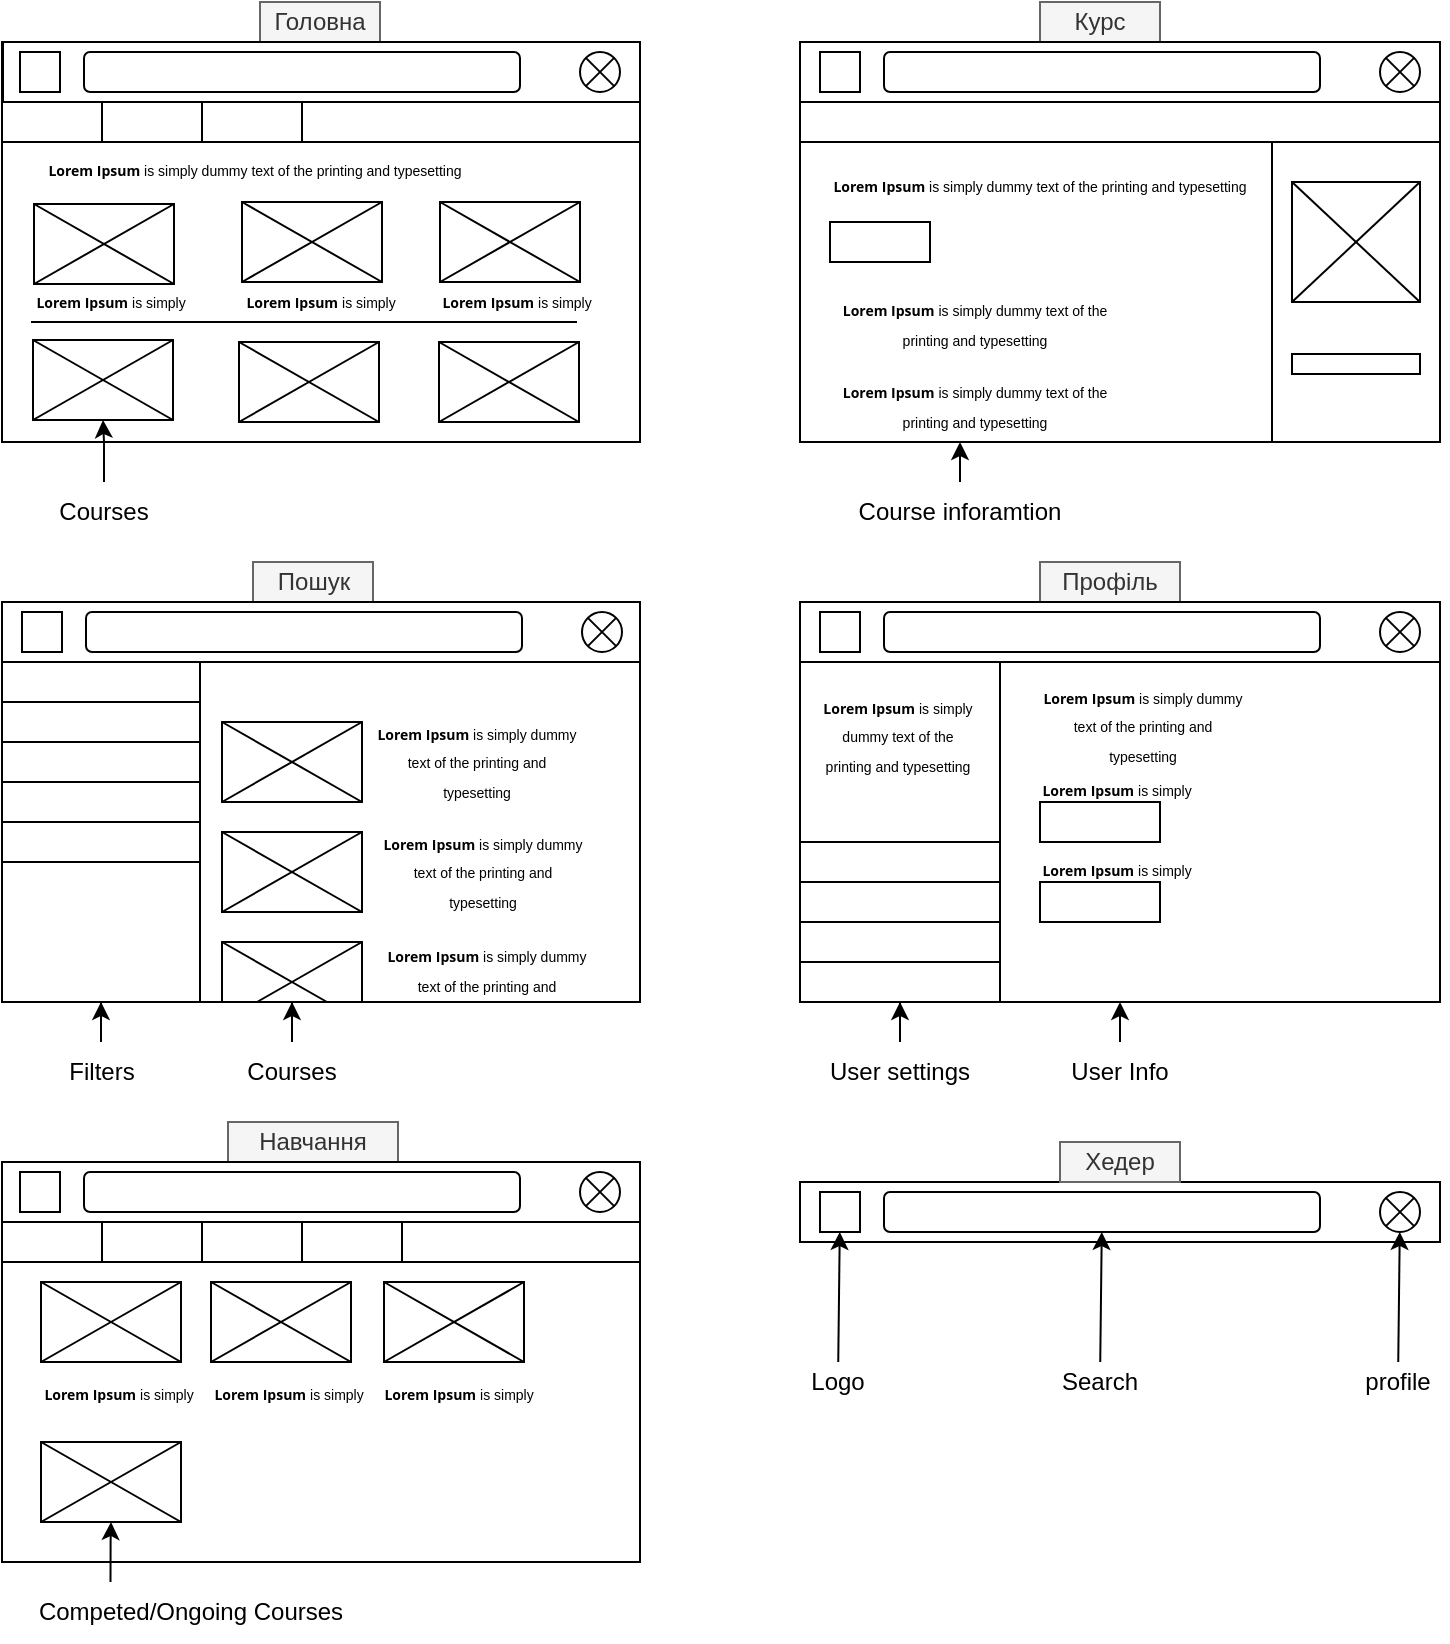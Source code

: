 <mxfile version="24.3.1" type="device">
  <diagram name="Страница — 1" id="CcfzWCn10rCv8w71ZSUx">
    <mxGraphModel dx="724" dy="390" grid="1" gridSize="10" guides="1" tooltips="1" connect="1" arrows="1" fold="1" page="1" pageScale="1" pageWidth="827" pageHeight="1169" math="0" shadow="0">
      <root>
        <mxCell id="0" />
        <mxCell id="1" parent="0" />
        <mxCell id="6pSqtr_-12MOgZffBn_E-2" value="" style="rounded=0;whiteSpace=wrap;html=1;" parent="1" vertex="1">
          <mxGeometry x="41" y="40" width="319" height="200" as="geometry" />
        </mxCell>
        <mxCell id="6pSqtr_-12MOgZffBn_E-4" value="Головна" style="text;html=1;align=center;verticalAlign=middle;whiteSpace=wrap;rounded=0;fillColor=#f5f5f5;fontColor=#333333;strokeColor=#666666;" parent="1" vertex="1">
          <mxGeometry x="170" y="20" width="60" height="20" as="geometry" />
        </mxCell>
        <mxCell id="6pSqtr_-12MOgZffBn_E-6" value="" style="rounded=0;whiteSpace=wrap;html=1;" parent="1" vertex="1">
          <mxGeometry x="41" y="70" width="319" height="20" as="geometry" />
        </mxCell>
        <mxCell id="6pSqtr_-12MOgZffBn_E-7" value="" style="rounded=0;whiteSpace=wrap;html=1;" parent="1" vertex="1">
          <mxGeometry x="57" y="121" width="70" height="40" as="geometry" />
        </mxCell>
        <mxCell id="6pSqtr_-12MOgZffBn_E-15" value="" style="endArrow=none;html=1;rounded=0;" parent="1" edge="1">
          <mxGeometry width="50" height="50" relative="1" as="geometry">
            <mxPoint x="55.5" y="180" as="sourcePoint" />
            <mxPoint x="328.5" y="180" as="targetPoint" />
          </mxGeometry>
        </mxCell>
        <mxCell id="6pSqtr_-12MOgZffBn_E-19" value="" style="rounded=0;whiteSpace=wrap;html=1;" parent="1" vertex="1">
          <mxGeometry x="440" y="40" width="320" height="200" as="geometry" />
        </mxCell>
        <mxCell id="6pSqtr_-12MOgZffBn_E-21" value="Курс" style="text;html=1;align=center;verticalAlign=middle;whiteSpace=wrap;rounded=0;fillColor=#f5f5f5;fontColor=#333333;strokeColor=#666666;" parent="1" vertex="1">
          <mxGeometry x="560" y="20" width="60" height="20" as="geometry" />
        </mxCell>
        <mxCell id="6pSqtr_-12MOgZffBn_E-22" value="" style="rounded=0;whiteSpace=wrap;html=1;" parent="1" vertex="1">
          <mxGeometry x="440" y="70" width="320" height="20" as="geometry" />
        </mxCell>
        <mxCell id="6pSqtr_-12MOgZffBn_E-28" value="" style="rounded=0;whiteSpace=wrap;html=1;" parent="1" vertex="1">
          <mxGeometry x="676" y="90" width="84" height="150" as="geometry" />
        </mxCell>
        <mxCell id="6pSqtr_-12MOgZffBn_E-32" value="" style="rounded=0;whiteSpace=wrap;html=1;" parent="1" vertex="1">
          <mxGeometry x="686" y="110" width="64" height="60" as="geometry" />
        </mxCell>
        <mxCell id="6pSqtr_-12MOgZffBn_E-33" value="" style="rounded=0;whiteSpace=wrap;html=1;" parent="1" vertex="1">
          <mxGeometry x="686" y="196" width="64" height="10" as="geometry" />
        </mxCell>
        <mxCell id="6pSqtr_-12MOgZffBn_E-37" value="" style="rounded=0;whiteSpace=wrap;html=1;" parent="1" vertex="1">
          <mxGeometry x="455" y="130" width="50" height="20" as="geometry" />
        </mxCell>
        <mxCell id="6pSqtr_-12MOgZffBn_E-39" value="" style="rounded=0;whiteSpace=wrap;html=1;" parent="1" vertex="1">
          <mxGeometry x="41" y="320" width="319" height="200" as="geometry" />
        </mxCell>
        <mxCell id="6pSqtr_-12MOgZffBn_E-41" value="Пошук" style="text;html=1;align=center;verticalAlign=middle;whiteSpace=wrap;rounded=0;fillColor=#f5f5f5;fontColor=#333333;strokeColor=#666666;" parent="1" vertex="1">
          <mxGeometry x="166.5" y="300" width="60" height="20" as="geometry" />
        </mxCell>
        <mxCell id="6pSqtr_-12MOgZffBn_E-51" value="" style="rounded=0;whiteSpace=wrap;html=1;" parent="1" vertex="1">
          <mxGeometry x="41" y="350" width="99" height="170" as="geometry" />
        </mxCell>
        <mxCell id="6pSqtr_-12MOgZffBn_E-58" value="" style="rounded=0;whiteSpace=wrap;html=1;" parent="1" vertex="1">
          <mxGeometry x="41" y="350" width="99" height="20" as="geometry" />
        </mxCell>
        <mxCell id="6pSqtr_-12MOgZffBn_E-59" value="" style="rounded=0;whiteSpace=wrap;html=1;" parent="1" vertex="1">
          <mxGeometry x="41" y="370" width="99" height="20" as="geometry" />
        </mxCell>
        <mxCell id="6pSqtr_-12MOgZffBn_E-60" value="" style="rounded=0;whiteSpace=wrap;html=1;" parent="1" vertex="1">
          <mxGeometry x="41" y="430" width="99" height="20" as="geometry" />
        </mxCell>
        <mxCell id="6pSqtr_-12MOgZffBn_E-61" value="" style="rounded=0;whiteSpace=wrap;html=1;" parent="1" vertex="1">
          <mxGeometry x="41" y="390" width="99" height="20" as="geometry" />
        </mxCell>
        <mxCell id="6pSqtr_-12MOgZffBn_E-62" value="" style="rounded=0;whiteSpace=wrap;html=1;" parent="1" vertex="1">
          <mxGeometry x="41" y="410" width="99" height="20" as="geometry" />
        </mxCell>
        <mxCell id="6pSqtr_-12MOgZffBn_E-63" value="" style="rounded=0;whiteSpace=wrap;html=1;" parent="1" vertex="1">
          <mxGeometry x="440" y="320" width="320" height="200" as="geometry" />
        </mxCell>
        <mxCell id="6pSqtr_-12MOgZffBn_E-65" value="Профіль" style="text;html=1;align=center;verticalAlign=middle;whiteSpace=wrap;rounded=0;fillColor=#f5f5f5;fontColor=#333333;strokeColor=#666666;" parent="1" vertex="1">
          <mxGeometry x="560" y="300" width="70" height="20" as="geometry" />
        </mxCell>
        <mxCell id="6pSqtr_-12MOgZffBn_E-69" value="" style="rounded=0;whiteSpace=wrap;html=1;" parent="1" vertex="1">
          <mxGeometry x="440" y="350" width="100" height="170" as="geometry" />
        </mxCell>
        <mxCell id="6pSqtr_-12MOgZffBn_E-82" value="" style="rounded=0;whiteSpace=wrap;html=1;" parent="1" vertex="1">
          <mxGeometry x="440" y="460" width="100" height="20" as="geometry" />
        </mxCell>
        <mxCell id="6pSqtr_-12MOgZffBn_E-83" value="" style="rounded=0;whiteSpace=wrap;html=1;" parent="1" vertex="1">
          <mxGeometry x="440" y="440" width="100" height="20" as="geometry" />
        </mxCell>
        <mxCell id="6pSqtr_-12MOgZffBn_E-84" value="" style="rounded=0;whiteSpace=wrap;html=1;" parent="1" vertex="1">
          <mxGeometry x="560" y="420" width="60" height="20" as="geometry" />
        </mxCell>
        <mxCell id="6pSqtr_-12MOgZffBn_E-85" value="" style="rounded=0;whiteSpace=wrap;html=1;" parent="1" vertex="1">
          <mxGeometry x="560" y="460" width="60" height="20" as="geometry" />
        </mxCell>
        <mxCell id="6pSqtr_-12MOgZffBn_E-87" value="" style="rounded=0;whiteSpace=wrap;html=1;" parent="1" vertex="1">
          <mxGeometry x="41" y="600" width="319" height="200" as="geometry" />
        </mxCell>
        <mxCell id="6pSqtr_-12MOgZffBn_E-89" value="Навчання" style="text;html=1;align=center;verticalAlign=middle;whiteSpace=wrap;rounded=0;fillColor=#f5f5f5;fontColor=#333333;strokeColor=#666666;" parent="1" vertex="1">
          <mxGeometry x="154" y="580" width="85" height="20" as="geometry" />
        </mxCell>
        <mxCell id="6pSqtr_-12MOgZffBn_E-90" value="" style="rounded=0;whiteSpace=wrap;html=1;" parent="1" vertex="1">
          <mxGeometry x="41" y="630" width="319" height="20" as="geometry" />
        </mxCell>
        <mxCell id="6pSqtr_-12MOgZffBn_E-98" value="" style="rounded=0;whiteSpace=wrap;html=1;" parent="1" vertex="1">
          <mxGeometry x="41" y="630" width="50" height="20" as="geometry" />
        </mxCell>
        <mxCell id="6pSqtr_-12MOgZffBn_E-103" value="" style="rounded=0;whiteSpace=wrap;html=1;" parent="1" vertex="1">
          <mxGeometry x="91" y="630" width="50" height="20" as="geometry" />
        </mxCell>
        <mxCell id="6pSqtr_-12MOgZffBn_E-105" value="" style="rounded=0;whiteSpace=wrap;html=1;" parent="1" vertex="1">
          <mxGeometry x="141" y="630" width="50" height="20" as="geometry" />
        </mxCell>
        <mxCell id="6pSqtr_-12MOgZffBn_E-106" value="" style="rounded=0;whiteSpace=wrap;html=1;" parent="1" vertex="1">
          <mxGeometry x="191" y="630" width="50" height="20" as="geometry" />
        </mxCell>
        <mxCell id="6pSqtr_-12MOgZffBn_E-113" value="" style="rounded=0;whiteSpace=wrap;html=1;" parent="1" vertex="1">
          <mxGeometry x="440" y="610" width="320" height="30" as="geometry" />
        </mxCell>
        <mxCell id="6pSqtr_-12MOgZffBn_E-114" value="" style="ellipse;whiteSpace=wrap;html=1;aspect=fixed;" parent="1" vertex="1">
          <mxGeometry x="730" y="615" width="20" height="20" as="geometry" />
        </mxCell>
        <mxCell id="6pSqtr_-12MOgZffBn_E-115" value="" style="rounded=1;whiteSpace=wrap;html=1;" parent="1" vertex="1">
          <mxGeometry x="482" y="615" width="218" height="20" as="geometry" />
        </mxCell>
        <mxCell id="6pSqtr_-12MOgZffBn_E-116" value="Хедер" style="text;html=1;align=center;verticalAlign=middle;whiteSpace=wrap;rounded=0;fillColor=#f5f5f5;fontColor=#333333;strokeColor=#666666;" parent="1" vertex="1">
          <mxGeometry x="570" y="590" width="60" height="20" as="geometry" />
        </mxCell>
        <mxCell id="6pSqtr_-12MOgZffBn_E-117" value="" style="rounded=0;whiteSpace=wrap;html=1;" parent="1" vertex="1">
          <mxGeometry x="450" y="615" width="20" height="20" as="geometry" />
        </mxCell>
        <mxCell id="6pSqtr_-12MOgZffBn_E-121" value="Logo" style="text;html=1;align=center;verticalAlign=middle;whiteSpace=wrap;rounded=0;" parent="1" vertex="1">
          <mxGeometry x="439" y="700" width="40" height="20" as="geometry" />
        </mxCell>
        <mxCell id="6pSqtr_-12MOgZffBn_E-122" value="Search" style="text;html=1;align=center;verticalAlign=middle;whiteSpace=wrap;rounded=0;" parent="1" vertex="1">
          <mxGeometry x="565" y="700" width="50" height="20" as="geometry" />
        </mxCell>
        <mxCell id="6pSqtr_-12MOgZffBn_E-125" value="profile" style="text;html=1;align=center;verticalAlign=middle;whiteSpace=wrap;rounded=0;" parent="1" vertex="1">
          <mxGeometry x="714" y="700" width="50" height="20" as="geometry" />
        </mxCell>
        <mxCell id="6pSqtr_-12MOgZffBn_E-126" value="" style="endArrow=classic;html=1;rounded=0;" parent="1" source="6pSqtr_-12MOgZffBn_E-121" target="6pSqtr_-12MOgZffBn_E-117" edge="1">
          <mxGeometry width="50" height="50" relative="1" as="geometry">
            <mxPoint x="530" y="640" as="sourcePoint" />
            <mxPoint x="580" y="590" as="targetPoint" />
          </mxGeometry>
        </mxCell>
        <mxCell id="6pSqtr_-12MOgZffBn_E-127" value="" style="endArrow=classic;html=1;rounded=0;" parent="1" source="6pSqtr_-12MOgZffBn_E-122" target="6pSqtr_-12MOgZffBn_E-115" edge="1">
          <mxGeometry width="50" height="50" relative="1" as="geometry">
            <mxPoint x="479" y="710" as="sourcePoint" />
            <mxPoint x="476" y="645" as="targetPoint" />
          </mxGeometry>
        </mxCell>
        <mxCell id="6pSqtr_-12MOgZffBn_E-130" value="" style="endArrow=classic;html=1;rounded=0;" parent="1" source="6pSqtr_-12MOgZffBn_E-125" target="6pSqtr_-12MOgZffBn_E-114" edge="1">
          <mxGeometry width="50" height="50" relative="1" as="geometry">
            <mxPoint x="509" y="740" as="sourcePoint" />
            <mxPoint x="506" y="675" as="targetPoint" />
          </mxGeometry>
        </mxCell>
        <mxCell id="2qKuB1n0ROQo_fNkdEwh-20" value="&lt;font style=&quot;font-size: 7px;&quot;&gt;&lt;strong style=&quot;margin: 0px; padding: 0px; font-family: &amp;quot;Open Sans&amp;quot;, Arial, sans-serif; text-align: justify; background-color: rgb(255, 255, 255);&quot;&gt;Lorem Ipsum&lt;/strong&gt;&amp;nbsp;is simply dummy text of the printing and typesetting&lt;/font&gt;" style="text;html=1;align=center;verticalAlign=middle;whiteSpace=wrap;rounded=0;" parent="1" vertex="1">
          <mxGeometry x="55.5" y="95" width="223" height="15" as="geometry" />
        </mxCell>
        <mxCell id="2qKuB1n0ROQo_fNkdEwh-21" value="" style="rounded=0;whiteSpace=wrap;html=1;" parent="1" vertex="1">
          <mxGeometry x="41" y="70" width="50" height="20" as="geometry" />
        </mxCell>
        <mxCell id="2qKuB1n0ROQo_fNkdEwh-22" value="" style="rounded=0;whiteSpace=wrap;html=1;" parent="1" vertex="1">
          <mxGeometry x="91" y="70" width="50" height="20" as="geometry" />
        </mxCell>
        <mxCell id="2qKuB1n0ROQo_fNkdEwh-23" value="" style="rounded=0;whiteSpace=wrap;html=1;" parent="1" vertex="1">
          <mxGeometry x="141" y="70" width="50" height="20" as="geometry" />
        </mxCell>
        <mxCell id="2qKuB1n0ROQo_fNkdEwh-24" value="" style="endArrow=none;html=1;rounded=0;exitX=0;exitY=0;exitDx=0;exitDy=0;entryX=1;entryY=1;entryDx=0;entryDy=0;" parent="1" source="6pSqtr_-12MOgZffBn_E-7" target="6pSqtr_-12MOgZffBn_E-7" edge="1">
          <mxGeometry width="50" height="50" relative="1" as="geometry">
            <mxPoint x="300" y="250" as="sourcePoint" />
            <mxPoint x="350" y="200" as="targetPoint" />
          </mxGeometry>
        </mxCell>
        <mxCell id="2qKuB1n0ROQo_fNkdEwh-25" value="" style="endArrow=none;html=1;rounded=0;exitX=0;exitY=1;exitDx=0;exitDy=0;entryX=1;entryY=0;entryDx=0;entryDy=0;" parent="1" source="6pSqtr_-12MOgZffBn_E-7" target="6pSqtr_-12MOgZffBn_E-7" edge="1">
          <mxGeometry width="50" height="50" relative="1" as="geometry">
            <mxPoint x="300" y="250" as="sourcePoint" />
            <mxPoint x="350" y="200" as="targetPoint" />
          </mxGeometry>
        </mxCell>
        <mxCell id="2qKuB1n0ROQo_fNkdEwh-29" value="" style="rounded=0;whiteSpace=wrap;html=1;" parent="1" vertex="1">
          <mxGeometry x="161" y="120" width="70" height="40" as="geometry" />
        </mxCell>
        <mxCell id="2qKuB1n0ROQo_fNkdEwh-30" value="" style="endArrow=none;html=1;rounded=0;exitX=0;exitY=0;exitDx=0;exitDy=0;entryX=1;entryY=1;entryDx=0;entryDy=0;" parent="1" source="2qKuB1n0ROQo_fNkdEwh-29" target="2qKuB1n0ROQo_fNkdEwh-29" edge="1">
          <mxGeometry width="50" height="50" relative="1" as="geometry">
            <mxPoint x="404" y="249" as="sourcePoint" />
            <mxPoint x="454" y="199" as="targetPoint" />
          </mxGeometry>
        </mxCell>
        <mxCell id="2qKuB1n0ROQo_fNkdEwh-31" value="" style="endArrow=none;html=1;rounded=0;exitX=0;exitY=1;exitDx=0;exitDy=0;entryX=1;entryY=0;entryDx=0;entryDy=0;" parent="1" source="2qKuB1n0ROQo_fNkdEwh-29" target="2qKuB1n0ROQo_fNkdEwh-29" edge="1">
          <mxGeometry width="50" height="50" relative="1" as="geometry">
            <mxPoint x="404" y="249" as="sourcePoint" />
            <mxPoint x="454" y="199" as="targetPoint" />
          </mxGeometry>
        </mxCell>
        <mxCell id="2qKuB1n0ROQo_fNkdEwh-32" value="" style="rounded=0;whiteSpace=wrap;html=1;" parent="1" vertex="1">
          <mxGeometry x="260" y="120" width="70" height="40" as="geometry" />
        </mxCell>
        <mxCell id="2qKuB1n0ROQo_fNkdEwh-33" value="" style="endArrow=none;html=1;rounded=0;exitX=0;exitY=0;exitDx=0;exitDy=0;entryX=1;entryY=1;entryDx=0;entryDy=0;" parent="1" source="2qKuB1n0ROQo_fNkdEwh-32" target="2qKuB1n0ROQo_fNkdEwh-32" edge="1">
          <mxGeometry width="50" height="50" relative="1" as="geometry">
            <mxPoint x="503" y="249" as="sourcePoint" />
            <mxPoint x="553" y="199" as="targetPoint" />
          </mxGeometry>
        </mxCell>
        <mxCell id="2qKuB1n0ROQo_fNkdEwh-34" value="" style="endArrow=none;html=1;rounded=0;exitX=0;exitY=1;exitDx=0;exitDy=0;entryX=1;entryY=0;entryDx=0;entryDy=0;" parent="1" source="2qKuB1n0ROQo_fNkdEwh-32" target="2qKuB1n0ROQo_fNkdEwh-32" edge="1">
          <mxGeometry width="50" height="50" relative="1" as="geometry">
            <mxPoint x="503" y="249" as="sourcePoint" />
            <mxPoint x="553" y="199" as="targetPoint" />
          </mxGeometry>
        </mxCell>
        <mxCell id="2qKuB1n0ROQo_fNkdEwh-35" value="" style="rounded=0;whiteSpace=wrap;html=1;" parent="1" vertex="1">
          <mxGeometry x="159.5" y="190" width="70" height="40" as="geometry" />
        </mxCell>
        <mxCell id="2qKuB1n0ROQo_fNkdEwh-36" value="" style="endArrow=none;html=1;rounded=0;exitX=0;exitY=0;exitDx=0;exitDy=0;entryX=1;entryY=1;entryDx=0;entryDy=0;" parent="1" source="2qKuB1n0ROQo_fNkdEwh-35" target="2qKuB1n0ROQo_fNkdEwh-35" edge="1">
          <mxGeometry width="50" height="50" relative="1" as="geometry">
            <mxPoint x="402.5" y="319" as="sourcePoint" />
            <mxPoint x="452.5" y="269" as="targetPoint" />
          </mxGeometry>
        </mxCell>
        <mxCell id="2qKuB1n0ROQo_fNkdEwh-37" value="" style="endArrow=none;html=1;rounded=0;exitX=0;exitY=1;exitDx=0;exitDy=0;entryX=1;entryY=0;entryDx=0;entryDy=0;" parent="1" source="2qKuB1n0ROQo_fNkdEwh-35" target="2qKuB1n0ROQo_fNkdEwh-35" edge="1">
          <mxGeometry width="50" height="50" relative="1" as="geometry">
            <mxPoint x="402.5" y="319" as="sourcePoint" />
            <mxPoint x="452.5" y="269" as="targetPoint" />
          </mxGeometry>
        </mxCell>
        <mxCell id="2qKuB1n0ROQo_fNkdEwh-38" value="" style="rounded=0;whiteSpace=wrap;html=1;" parent="1" vertex="1">
          <mxGeometry x="259.5" y="190" width="70" height="40" as="geometry" />
        </mxCell>
        <mxCell id="2qKuB1n0ROQo_fNkdEwh-39" value="" style="endArrow=none;html=1;rounded=0;exitX=0;exitY=0;exitDx=0;exitDy=0;entryX=1;entryY=1;entryDx=0;entryDy=0;" parent="1" source="2qKuB1n0ROQo_fNkdEwh-38" target="2qKuB1n0ROQo_fNkdEwh-38" edge="1">
          <mxGeometry width="50" height="50" relative="1" as="geometry">
            <mxPoint x="502.5" y="319" as="sourcePoint" />
            <mxPoint x="552.5" y="269" as="targetPoint" />
          </mxGeometry>
        </mxCell>
        <mxCell id="2qKuB1n0ROQo_fNkdEwh-40" value="" style="endArrow=none;html=1;rounded=0;exitX=0;exitY=1;exitDx=0;exitDy=0;entryX=1;entryY=0;entryDx=0;entryDy=0;" parent="1" source="2qKuB1n0ROQo_fNkdEwh-38" target="2qKuB1n0ROQo_fNkdEwh-38" edge="1">
          <mxGeometry width="50" height="50" relative="1" as="geometry">
            <mxPoint x="502.5" y="319" as="sourcePoint" />
            <mxPoint x="552.5" y="269" as="targetPoint" />
          </mxGeometry>
        </mxCell>
        <mxCell id="2qKuB1n0ROQo_fNkdEwh-42" value="" style="rounded=0;whiteSpace=wrap;html=1;" parent="1" vertex="1">
          <mxGeometry x="56.5" y="189" width="70" height="40" as="geometry" />
        </mxCell>
        <mxCell id="2qKuB1n0ROQo_fNkdEwh-43" value="" style="endArrow=none;html=1;rounded=0;exitX=0;exitY=0;exitDx=0;exitDy=0;entryX=1;entryY=1;entryDx=0;entryDy=0;" parent="1" source="2qKuB1n0ROQo_fNkdEwh-42" target="2qKuB1n0ROQo_fNkdEwh-42" edge="1">
          <mxGeometry width="50" height="50" relative="1" as="geometry">
            <mxPoint x="299.5" y="318" as="sourcePoint" />
            <mxPoint x="349.5" y="268" as="targetPoint" />
          </mxGeometry>
        </mxCell>
        <mxCell id="2qKuB1n0ROQo_fNkdEwh-44" value="" style="endArrow=none;html=1;rounded=0;exitX=0;exitY=1;exitDx=0;exitDy=0;entryX=1;entryY=0;entryDx=0;entryDy=0;" parent="1" source="2qKuB1n0ROQo_fNkdEwh-42" target="2qKuB1n0ROQo_fNkdEwh-42" edge="1">
          <mxGeometry width="50" height="50" relative="1" as="geometry">
            <mxPoint x="299.5" y="318" as="sourcePoint" />
            <mxPoint x="349.5" y="268" as="targetPoint" />
          </mxGeometry>
        </mxCell>
        <mxCell id="2qKuB1n0ROQo_fNkdEwh-79" style="edgeStyle=orthogonalEdgeStyle;rounded=0;orthogonalLoop=1;jettySize=auto;html=1;exitX=0.5;exitY=1;exitDx=0;exitDy=0;" parent="1" source="6pSqtr_-12MOgZffBn_E-82" target="6pSqtr_-12MOgZffBn_E-82" edge="1">
          <mxGeometry relative="1" as="geometry" />
        </mxCell>
        <mxCell id="2qKuB1n0ROQo_fNkdEwh-80" value="" style="rounded=0;whiteSpace=wrap;html=1;" parent="1" vertex="1">
          <mxGeometry x="440" y="480" width="100" height="20" as="geometry" />
        </mxCell>
        <mxCell id="2qKuB1n0ROQo_fNkdEwh-81" value="" style="rounded=0;whiteSpace=wrap;html=1;" parent="1" vertex="1">
          <mxGeometry x="440" y="500" width="100" height="20" as="geometry" />
        </mxCell>
        <mxCell id="2qKuB1n0ROQo_fNkdEwh-82" value="" style="endArrow=none;html=1;rounded=0;entryX=0;entryY=0;entryDx=0;entryDy=0;exitX=1;exitY=1;exitDx=0;exitDy=0;" parent="1" source="6pSqtr_-12MOgZffBn_E-32" target="6pSqtr_-12MOgZffBn_E-32" edge="1">
          <mxGeometry width="50" height="50" relative="1" as="geometry">
            <mxPoint x="320" y="280" as="sourcePoint" />
            <mxPoint x="370" y="230" as="targetPoint" />
          </mxGeometry>
        </mxCell>
        <mxCell id="2qKuB1n0ROQo_fNkdEwh-83" value="" style="endArrow=none;html=1;rounded=0;entryX=1;entryY=0;entryDx=0;entryDy=0;exitX=0;exitY=1;exitDx=0;exitDy=0;" parent="1" source="6pSqtr_-12MOgZffBn_E-32" target="6pSqtr_-12MOgZffBn_E-32" edge="1">
          <mxGeometry width="50" height="50" relative="1" as="geometry">
            <mxPoint x="320" y="280" as="sourcePoint" />
            <mxPoint x="370" y="230" as="targetPoint" />
          </mxGeometry>
        </mxCell>
        <mxCell id="2qKuB1n0ROQo_fNkdEwh-85" value="" style="rounded=0;whiteSpace=wrap;html=1;" parent="1" vertex="1">
          <mxGeometry x="151" y="380" width="70" height="40" as="geometry" />
        </mxCell>
        <mxCell id="2qKuB1n0ROQo_fNkdEwh-86" value="" style="endArrow=none;html=1;rounded=0;exitX=0;exitY=0;exitDx=0;exitDy=0;entryX=1;entryY=1;entryDx=0;entryDy=0;" parent="1" source="2qKuB1n0ROQo_fNkdEwh-85" target="2qKuB1n0ROQo_fNkdEwh-85" edge="1">
          <mxGeometry width="50" height="50" relative="1" as="geometry">
            <mxPoint x="394" y="564" as="sourcePoint" />
            <mxPoint x="444" y="514" as="targetPoint" />
          </mxGeometry>
        </mxCell>
        <mxCell id="2qKuB1n0ROQo_fNkdEwh-87" value="" style="endArrow=none;html=1;rounded=0;exitX=0;exitY=1;exitDx=0;exitDy=0;entryX=1;entryY=0;entryDx=0;entryDy=0;" parent="1" source="2qKuB1n0ROQo_fNkdEwh-85" target="2qKuB1n0ROQo_fNkdEwh-85" edge="1">
          <mxGeometry width="50" height="50" relative="1" as="geometry">
            <mxPoint x="394" y="564" as="sourcePoint" />
            <mxPoint x="444" y="514" as="targetPoint" />
          </mxGeometry>
        </mxCell>
        <mxCell id="2qKuB1n0ROQo_fNkdEwh-89" value="" style="rounded=0;whiteSpace=wrap;html=1;" parent="1" vertex="1">
          <mxGeometry x="151" y="435" width="70" height="40" as="geometry" />
        </mxCell>
        <mxCell id="2qKuB1n0ROQo_fNkdEwh-90" value="" style="endArrow=none;html=1;rounded=0;exitX=0;exitY=0;exitDx=0;exitDy=0;entryX=1;entryY=1;entryDx=0;entryDy=0;" parent="1" source="2qKuB1n0ROQo_fNkdEwh-89" target="2qKuB1n0ROQo_fNkdEwh-89" edge="1">
          <mxGeometry width="50" height="50" relative="1" as="geometry">
            <mxPoint x="394" y="564" as="sourcePoint" />
            <mxPoint x="444" y="514" as="targetPoint" />
          </mxGeometry>
        </mxCell>
        <mxCell id="2qKuB1n0ROQo_fNkdEwh-91" value="" style="endArrow=none;html=1;rounded=0;exitX=0;exitY=1;exitDx=0;exitDy=0;entryX=1;entryY=0;entryDx=0;entryDy=0;" parent="1" source="2qKuB1n0ROQo_fNkdEwh-89" target="2qKuB1n0ROQo_fNkdEwh-89" edge="1">
          <mxGeometry width="50" height="50" relative="1" as="geometry">
            <mxPoint x="394" y="564" as="sourcePoint" />
            <mxPoint x="444" y="514" as="targetPoint" />
          </mxGeometry>
        </mxCell>
        <mxCell id="2qKuB1n0ROQo_fNkdEwh-92" value="" style="rounded=0;whiteSpace=wrap;html=1;" parent="1" vertex="1">
          <mxGeometry x="151" y="490" width="70" height="30" as="geometry" />
        </mxCell>
        <mxCell id="2qKuB1n0ROQo_fNkdEwh-93" value="" style="endArrow=none;html=1;rounded=0;exitX=0;exitY=0;exitDx=0;exitDy=0;entryX=0.75;entryY=1;entryDx=0;entryDy=0;" parent="1" source="2qKuB1n0ROQo_fNkdEwh-92" target="2qKuB1n0ROQo_fNkdEwh-92" edge="1">
          <mxGeometry width="50" height="50" relative="1" as="geometry">
            <mxPoint x="394" y="619" as="sourcePoint" />
            <mxPoint x="210" y="520" as="targetPoint" />
          </mxGeometry>
        </mxCell>
        <mxCell id="2qKuB1n0ROQo_fNkdEwh-94" value="" style="endArrow=none;html=1;rounded=0;exitX=0.25;exitY=1;exitDx=0;exitDy=0;entryX=1;entryY=0;entryDx=0;entryDy=0;" parent="1" source="2qKuB1n0ROQo_fNkdEwh-92" target="2qKuB1n0ROQo_fNkdEwh-92" edge="1">
          <mxGeometry width="50" height="50" relative="1" as="geometry">
            <mxPoint x="394" y="619" as="sourcePoint" />
            <mxPoint x="444" y="569" as="targetPoint" />
          </mxGeometry>
        </mxCell>
        <mxCell id="2qKuB1n0ROQo_fNkdEwh-96" value="&lt;font style=&quot;font-size: 7px;&quot;&gt;&lt;strong style=&quot;margin: 0px; padding: 0px; font-family: &amp;quot;Open Sans&amp;quot;, Arial, sans-serif; text-align: justify; background-color: rgb(255, 255, 255);&quot;&gt;Lorem Ipsum&lt;/strong&gt;&amp;nbsp;is simply dummy text of the printing and typesetting&lt;/font&gt;" style="text;html=1;align=center;verticalAlign=middle;whiteSpace=wrap;rounded=0;" parent="1" vertex="1">
          <mxGeometry x="227" y="380" width="103" height="37.5" as="geometry" />
        </mxCell>
        <mxCell id="2qKuB1n0ROQo_fNkdEwh-97" value="&lt;font style=&quot;font-size: 7px;&quot;&gt;&lt;strong style=&quot;margin: 0px; padding: 0px; font-family: &amp;quot;Open Sans&amp;quot;, Arial, sans-serif; text-align: justify; background-color: rgb(255, 255, 255);&quot;&gt;Lorem Ipsum&lt;/strong&gt;&amp;nbsp;is simply dummy text of the printing and typesetting&lt;/font&gt;" style="text;html=1;align=center;verticalAlign=middle;whiteSpace=wrap;rounded=0;" parent="1" vertex="1">
          <mxGeometry x="230" y="435" width="103" height="37.5" as="geometry" />
        </mxCell>
        <mxCell id="2qKuB1n0ROQo_fNkdEwh-98" value="&lt;font style=&quot;font-size: 7px;&quot;&gt;&lt;strong style=&quot;margin: 0px; padding: 0px; font-family: &amp;quot;Open Sans&amp;quot;, Arial, sans-serif; text-align: justify; background-color: rgb(255, 255, 255);&quot;&gt;Lorem Ipsum&lt;/strong&gt;&amp;nbsp;is simply dummy text of the printing and&lt;/font&gt;" style="text;html=1;align=center;verticalAlign=middle;whiteSpace=wrap;rounded=0;" parent="1" vertex="1">
          <mxGeometry x="232" y="490" width="103" height="25" as="geometry" />
        </mxCell>
        <mxCell id="2qKuB1n0ROQo_fNkdEwh-99" value="&lt;font style=&quot;font-size: 7px;&quot;&gt;&lt;strong style=&quot;margin: 0px; padding: 0px; font-family: &amp;quot;Open Sans&amp;quot;, Arial, sans-serif; text-align: justify; background-color: rgb(255, 255, 255);&quot;&gt;Lorem Ipsum&lt;/strong&gt;&amp;nbsp;is simply dummy text of the printing and typesetting&lt;/font&gt;" style="text;html=1;align=center;verticalAlign=middle;whiteSpace=wrap;rounded=0;" parent="1" vertex="1">
          <mxGeometry x="455" y="92.5" width="210" height="37.5" as="geometry" />
        </mxCell>
        <mxCell id="2qKuB1n0ROQo_fNkdEwh-100" value="&lt;font style=&quot;font-size: 7px;&quot;&gt;&lt;strong style=&quot;margin: 0px; padding: 0px; font-family: &amp;quot;Open Sans&amp;quot;, Arial, sans-serif; text-align: justify; background-color: rgb(255, 255, 255);&quot;&gt;Lorem Ipsum&lt;/strong&gt;&amp;nbsp;is simply dummy text of the printing and typesetting&lt;/font&gt;" style="text;html=1;align=center;verticalAlign=middle;whiteSpace=wrap;rounded=0;" parent="1" vertex="1">
          <mxGeometry x="455" y="161" width="145" height="37.5" as="geometry" />
        </mxCell>
        <mxCell id="2qKuB1n0ROQo_fNkdEwh-102" value="&lt;font style=&quot;font-size: 7px;&quot;&gt;&lt;strong style=&quot;margin: 0px; padding: 0px; font-family: &amp;quot;Open Sans&amp;quot;, Arial, sans-serif; text-align: justify; background-color: rgb(255, 255, 255);&quot;&gt;Lorem Ipsum&lt;/strong&gt;&amp;nbsp;is simply dummy text of the printing and typesetting&lt;/font&gt;" style="text;html=1;align=center;verticalAlign=middle;whiteSpace=wrap;rounded=0;" parent="1" vertex="1">
          <mxGeometry x="455" y="202.5" width="145" height="37.5" as="geometry" />
        </mxCell>
        <mxCell id="2qKuB1n0ROQo_fNkdEwh-104" value="&lt;font style=&quot;font-size: 7px;&quot;&gt;&lt;strong style=&quot;margin: 0px; padding: 0px; font-family: &amp;quot;Open Sans&amp;quot;, Arial, sans-serif; text-align: justify; background-color: rgb(255, 255, 255);&quot;&gt;Lorem Ipsum&lt;/strong&gt;&amp;nbsp;is simply&amp;nbsp;&lt;/font&gt;" style="text;html=1;align=center;verticalAlign=middle;whiteSpace=wrap;rounded=0;" parent="1" vertex="1">
          <mxGeometry x="57" y="161" width="79" height="15" as="geometry" />
        </mxCell>
        <mxCell id="2qKuB1n0ROQo_fNkdEwh-105" value="&lt;font style=&quot;font-size: 7px;&quot;&gt;&lt;strong style=&quot;margin: 0px; padding: 0px; font-family: &amp;quot;Open Sans&amp;quot;, Arial, sans-serif; text-align: justify; background-color: rgb(255, 255, 255);&quot;&gt;Lorem Ipsum&lt;/strong&gt;&amp;nbsp;is simply&amp;nbsp;&lt;/font&gt;" style="text;html=1;align=center;verticalAlign=middle;whiteSpace=wrap;rounded=0;" parent="1" vertex="1">
          <mxGeometry x="162" y="161" width="79" height="15" as="geometry" />
        </mxCell>
        <mxCell id="2qKuB1n0ROQo_fNkdEwh-106" value="&lt;font style=&quot;font-size: 7px;&quot;&gt;&lt;strong style=&quot;margin: 0px; padding: 0px; font-family: &amp;quot;Open Sans&amp;quot;, Arial, sans-serif; text-align: justify; background-color: rgb(255, 255, 255);&quot;&gt;Lorem Ipsum&lt;/strong&gt;&amp;nbsp;is simply&amp;nbsp;&lt;/font&gt;" style="text;html=1;align=center;verticalAlign=middle;whiteSpace=wrap;rounded=0;" parent="1" vertex="1">
          <mxGeometry x="259.5" y="161" width="79" height="15" as="geometry" />
        </mxCell>
        <mxCell id="2qKuB1n0ROQo_fNkdEwh-108" style="edgeStyle=orthogonalEdgeStyle;rounded=0;orthogonalLoop=1;jettySize=auto;html=1;exitX=0.5;exitY=0;exitDx=0;exitDy=0;" parent="1" source="2qKuB1n0ROQo_fNkdEwh-107" target="2qKuB1n0ROQo_fNkdEwh-42" edge="1">
          <mxGeometry relative="1" as="geometry" />
        </mxCell>
        <mxCell id="2qKuB1n0ROQo_fNkdEwh-107" value="Courses" style="text;html=1;align=center;verticalAlign=middle;whiteSpace=wrap;rounded=0;" parent="1" vertex="1">
          <mxGeometry x="62" y="260" width="60" height="30" as="geometry" />
        </mxCell>
        <mxCell id="2qKuB1n0ROQo_fNkdEwh-111" style="edgeStyle=orthogonalEdgeStyle;rounded=0;orthogonalLoop=1;jettySize=auto;html=1;exitX=0.5;exitY=0;exitDx=0;exitDy=0;" parent="1" source="2qKuB1n0ROQo_fNkdEwh-110" target="2qKuB1n0ROQo_fNkdEwh-92" edge="1">
          <mxGeometry relative="1" as="geometry" />
        </mxCell>
        <mxCell id="2qKuB1n0ROQo_fNkdEwh-110" value="Courses" style="text;html=1;align=center;verticalAlign=middle;whiteSpace=wrap;rounded=0;" parent="1" vertex="1">
          <mxGeometry x="156" y="540" width="60" height="30" as="geometry" />
        </mxCell>
        <mxCell id="2qKuB1n0ROQo_fNkdEwh-113" style="edgeStyle=orthogonalEdgeStyle;rounded=0;orthogonalLoop=1;jettySize=auto;html=1;exitX=0.5;exitY=0;exitDx=0;exitDy=0;" parent="1" source="2qKuB1n0ROQo_fNkdEwh-112" target="6pSqtr_-12MOgZffBn_E-51" edge="1">
          <mxGeometry relative="1" as="geometry" />
        </mxCell>
        <mxCell id="2qKuB1n0ROQo_fNkdEwh-112" value="Filters" style="text;html=1;align=center;verticalAlign=middle;whiteSpace=wrap;rounded=0;" parent="1" vertex="1">
          <mxGeometry x="60.5" y="540" width="60" height="30" as="geometry" />
        </mxCell>
        <mxCell id="2qKuB1n0ROQo_fNkdEwh-154" value="" style="endArrow=none;html=1;rounded=0;entryX=0;entryY=0;entryDx=0;entryDy=0;exitX=1;exitY=1;exitDx=0;exitDy=0;" parent="1" source="6pSqtr_-12MOgZffBn_E-114" target="6pSqtr_-12MOgZffBn_E-114" edge="1">
          <mxGeometry width="50" height="50" relative="1" as="geometry">
            <mxPoint x="340" y="590" as="sourcePoint" />
            <mxPoint x="390" y="540" as="targetPoint" />
          </mxGeometry>
        </mxCell>
        <mxCell id="2qKuB1n0ROQo_fNkdEwh-155" value="" style="endArrow=none;html=1;rounded=0;exitX=0;exitY=1;exitDx=0;exitDy=0;entryX=1;entryY=0;entryDx=0;entryDy=0;" parent="1" source="6pSqtr_-12MOgZffBn_E-114" target="6pSqtr_-12MOgZffBn_E-114" edge="1">
          <mxGeometry width="50" height="50" relative="1" as="geometry">
            <mxPoint x="340" y="590" as="sourcePoint" />
            <mxPoint x="390" y="540" as="targetPoint" />
          </mxGeometry>
        </mxCell>
        <mxCell id="2qKuB1n0ROQo_fNkdEwh-156" value="" style="rounded=0;whiteSpace=wrap;html=1;" parent="1" vertex="1">
          <mxGeometry x="145.5" y="660" width="70" height="40" as="geometry" />
        </mxCell>
        <mxCell id="2qKuB1n0ROQo_fNkdEwh-157" value="" style="endArrow=none;html=1;rounded=0;exitX=0;exitY=0;exitDx=0;exitDy=0;entryX=1;entryY=1;entryDx=0;entryDy=0;" parent="1" source="2qKuB1n0ROQo_fNkdEwh-156" target="2qKuB1n0ROQo_fNkdEwh-156" edge="1">
          <mxGeometry width="50" height="50" relative="1" as="geometry">
            <mxPoint x="388.5" y="789" as="sourcePoint" />
            <mxPoint x="438.5" y="739" as="targetPoint" />
          </mxGeometry>
        </mxCell>
        <mxCell id="2qKuB1n0ROQo_fNkdEwh-158" value="" style="endArrow=none;html=1;rounded=0;exitX=0;exitY=1;exitDx=0;exitDy=0;entryX=1;entryY=0;entryDx=0;entryDy=0;" parent="1" source="2qKuB1n0ROQo_fNkdEwh-156" target="2qKuB1n0ROQo_fNkdEwh-156" edge="1">
          <mxGeometry width="50" height="50" relative="1" as="geometry">
            <mxPoint x="388.5" y="789" as="sourcePoint" />
            <mxPoint x="438.5" y="739" as="targetPoint" />
          </mxGeometry>
        </mxCell>
        <mxCell id="2qKuB1n0ROQo_fNkdEwh-159" value="" style="rounded=0;whiteSpace=wrap;html=1;" parent="1" vertex="1">
          <mxGeometry x="232" y="660" width="70" height="40" as="geometry" />
        </mxCell>
        <mxCell id="2qKuB1n0ROQo_fNkdEwh-160" value="" style="endArrow=none;html=1;rounded=0;exitX=0;exitY=0;exitDx=0;exitDy=0;entryX=1;entryY=1;entryDx=0;entryDy=0;" parent="1" source="2qKuB1n0ROQo_fNkdEwh-159" target="2qKuB1n0ROQo_fNkdEwh-159" edge="1">
          <mxGeometry width="50" height="50" relative="1" as="geometry">
            <mxPoint x="475" y="789" as="sourcePoint" />
            <mxPoint x="525" y="739" as="targetPoint" />
          </mxGeometry>
        </mxCell>
        <mxCell id="2qKuB1n0ROQo_fNkdEwh-161" value="" style="endArrow=none;html=1;rounded=0;exitX=0;exitY=1;exitDx=0;exitDy=0;entryX=1;entryY=0;entryDx=0;entryDy=0;" parent="1" source="2qKuB1n0ROQo_fNkdEwh-159" target="2qKuB1n0ROQo_fNkdEwh-159" edge="1">
          <mxGeometry width="50" height="50" relative="1" as="geometry">
            <mxPoint x="475" y="789" as="sourcePoint" />
            <mxPoint x="525" y="739" as="targetPoint" />
          </mxGeometry>
        </mxCell>
        <mxCell id="2qKuB1n0ROQo_fNkdEwh-162" value="" style="rounded=0;whiteSpace=wrap;html=1;" parent="1" vertex="1">
          <mxGeometry x="60.5" y="660" width="70" height="40" as="geometry" />
        </mxCell>
        <mxCell id="2qKuB1n0ROQo_fNkdEwh-163" value="" style="endArrow=none;html=1;rounded=0;exitX=0;exitY=0;exitDx=0;exitDy=0;entryX=1;entryY=1;entryDx=0;entryDy=0;" parent="1" source="2qKuB1n0ROQo_fNkdEwh-162" target="2qKuB1n0ROQo_fNkdEwh-162" edge="1">
          <mxGeometry width="50" height="50" relative="1" as="geometry">
            <mxPoint x="303.5" y="789" as="sourcePoint" />
            <mxPoint x="353.5" y="739" as="targetPoint" />
          </mxGeometry>
        </mxCell>
        <mxCell id="2qKuB1n0ROQo_fNkdEwh-164" value="" style="endArrow=none;html=1;rounded=0;exitX=0;exitY=1;exitDx=0;exitDy=0;entryX=1;entryY=0;entryDx=0;entryDy=0;" parent="1" source="2qKuB1n0ROQo_fNkdEwh-162" target="2qKuB1n0ROQo_fNkdEwh-162" edge="1">
          <mxGeometry width="50" height="50" relative="1" as="geometry">
            <mxPoint x="303.5" y="789" as="sourcePoint" />
            <mxPoint x="353.5" y="739" as="targetPoint" />
          </mxGeometry>
        </mxCell>
        <mxCell id="2qKuB1n0ROQo_fNkdEwh-165" value="" style="rounded=0;whiteSpace=wrap;html=1;" parent="1" vertex="1">
          <mxGeometry x="60.5" y="740" width="70" height="40" as="geometry" />
        </mxCell>
        <mxCell id="2qKuB1n0ROQo_fNkdEwh-166" value="" style="endArrow=none;html=1;rounded=0;exitX=0;exitY=0;exitDx=0;exitDy=0;entryX=1;entryY=1;entryDx=0;entryDy=0;" parent="1" source="2qKuB1n0ROQo_fNkdEwh-165" target="2qKuB1n0ROQo_fNkdEwh-165" edge="1">
          <mxGeometry width="50" height="50" relative="1" as="geometry">
            <mxPoint x="303.5" y="869" as="sourcePoint" />
            <mxPoint x="353.5" y="819" as="targetPoint" />
          </mxGeometry>
        </mxCell>
        <mxCell id="2qKuB1n0ROQo_fNkdEwh-167" value="" style="endArrow=none;html=1;rounded=0;exitX=0;exitY=1;exitDx=0;exitDy=0;entryX=1;entryY=0;entryDx=0;entryDy=0;" parent="1" source="2qKuB1n0ROQo_fNkdEwh-165" target="2qKuB1n0ROQo_fNkdEwh-165" edge="1">
          <mxGeometry width="50" height="50" relative="1" as="geometry">
            <mxPoint x="303.5" y="869" as="sourcePoint" />
            <mxPoint x="353.5" y="819" as="targetPoint" />
          </mxGeometry>
        </mxCell>
        <mxCell id="2qKuB1n0ROQo_fNkdEwh-169" style="edgeStyle=orthogonalEdgeStyle;rounded=0;orthogonalLoop=1;jettySize=auto;html=1;exitX=0.5;exitY=0;exitDx=0;exitDy=0;entryX=0.25;entryY=1;entryDx=0;entryDy=0;" parent="1" source="2qKuB1n0ROQo_fNkdEwh-168" target="6pSqtr_-12MOgZffBn_E-19" edge="1">
          <mxGeometry relative="1" as="geometry" />
        </mxCell>
        <mxCell id="2qKuB1n0ROQo_fNkdEwh-168" value="Course inforamtion" style="text;html=1;align=center;verticalAlign=middle;whiteSpace=wrap;rounded=0;" parent="1" vertex="1">
          <mxGeometry x="465" y="260" width="110" height="30" as="geometry" />
        </mxCell>
        <mxCell id="2qKuB1n0ROQo_fNkdEwh-171" style="edgeStyle=orthogonalEdgeStyle;rounded=0;orthogonalLoop=1;jettySize=auto;html=1;exitX=0.5;exitY=0;exitDx=0;exitDy=0;entryX=0.5;entryY=1;entryDx=0;entryDy=0;" parent="1" source="2qKuB1n0ROQo_fNkdEwh-170" target="6pSqtr_-12MOgZffBn_E-63" edge="1">
          <mxGeometry relative="1" as="geometry" />
        </mxCell>
        <mxCell id="2qKuB1n0ROQo_fNkdEwh-170" value="User Info" style="text;html=1;align=center;verticalAlign=middle;whiteSpace=wrap;rounded=0;" parent="1" vertex="1">
          <mxGeometry x="545" y="540" width="110" height="30" as="geometry" />
        </mxCell>
        <mxCell id="2qKuB1n0ROQo_fNkdEwh-173" style="edgeStyle=orthogonalEdgeStyle;rounded=0;orthogonalLoop=1;jettySize=auto;html=1;exitX=0.5;exitY=0;exitDx=0;exitDy=0;" parent="1" source="2qKuB1n0ROQo_fNkdEwh-172" target="2qKuB1n0ROQo_fNkdEwh-81" edge="1">
          <mxGeometry relative="1" as="geometry" />
        </mxCell>
        <mxCell id="2qKuB1n0ROQo_fNkdEwh-172" value="User settings" style="text;html=1;align=center;verticalAlign=middle;whiteSpace=wrap;rounded=0;" parent="1" vertex="1">
          <mxGeometry x="435" y="540" width="110" height="30" as="geometry" />
        </mxCell>
        <mxCell id="NX-NXFU05mC4q8qrD81h-1" style="edgeStyle=orthogonalEdgeStyle;rounded=0;orthogonalLoop=1;jettySize=auto;html=1;exitX=0.25;exitY=0;exitDx=0;exitDy=0;" parent="1" source="2qKuB1n0ROQo_fNkdEwh-174" target="2qKuB1n0ROQo_fNkdEwh-165" edge="1">
          <mxGeometry relative="1" as="geometry" />
        </mxCell>
        <mxCell id="2qKuB1n0ROQo_fNkdEwh-174" value="Competed/Ongoing Courses" style="text;html=1;align=center;verticalAlign=middle;whiteSpace=wrap;rounded=0;" parent="1" vertex="1">
          <mxGeometry x="55.5" y="810" width="159" height="30" as="geometry" />
        </mxCell>
        <mxCell id="2qKuB1n0ROQo_fNkdEwh-176" value="&lt;font style=&quot;font-size: 7px;&quot;&gt;&lt;strong style=&quot;margin: 0px; padding: 0px; font-family: &amp;quot;Open Sans&amp;quot;, Arial, sans-serif; text-align: justify; background-color: rgb(255, 255, 255);&quot;&gt;Lorem Ipsum&lt;/strong&gt;&amp;nbsp;is simply dummy text of the printing and typesetting&lt;/font&gt;" style="text;html=1;align=center;verticalAlign=middle;whiteSpace=wrap;rounded=0;" parent="1" vertex="1">
          <mxGeometry x="560" y="362.5" width="103" height="37.5" as="geometry" />
        </mxCell>
        <mxCell id="2qKuB1n0ROQo_fNkdEwh-177" value="&lt;font style=&quot;font-size: 7px;&quot;&gt;&lt;strong style=&quot;margin: 0px; padding: 0px; font-family: &amp;quot;Open Sans&amp;quot;, Arial, sans-serif; text-align: justify; background-color: rgb(255, 255, 255);&quot;&gt;Lorem Ipsum&lt;/strong&gt;&amp;nbsp;is simply&amp;nbsp;&lt;/font&gt;" style="text;html=1;align=center;verticalAlign=middle;whiteSpace=wrap;rounded=0;" parent="1" vertex="1">
          <mxGeometry x="560" y="405" width="79" height="15" as="geometry" />
        </mxCell>
        <mxCell id="2qKuB1n0ROQo_fNkdEwh-178" value="&lt;font style=&quot;font-size: 7px;&quot;&gt;&lt;strong style=&quot;margin: 0px; padding: 0px; font-family: &amp;quot;Open Sans&amp;quot;, Arial, sans-serif; text-align: justify; background-color: rgb(255, 255, 255);&quot;&gt;Lorem Ipsum&lt;/strong&gt;&amp;nbsp;is simply&amp;nbsp;&lt;/font&gt;" style="text;html=1;align=center;verticalAlign=middle;whiteSpace=wrap;rounded=0;" parent="1" vertex="1">
          <mxGeometry x="560" y="445" width="79" height="15" as="geometry" />
        </mxCell>
        <mxCell id="2qKuB1n0ROQo_fNkdEwh-179" value="&lt;font style=&quot;font-size: 7px;&quot;&gt;&lt;strong style=&quot;margin: 0px; padding: 0px; font-family: &amp;quot;Open Sans&amp;quot;, Arial, sans-serif; text-align: justify; background-color: rgb(255, 255, 255);&quot;&gt;Lorem Ipsum&lt;/strong&gt;&amp;nbsp;is simply&amp;nbsp;&lt;/font&gt;" style="text;html=1;align=center;verticalAlign=middle;whiteSpace=wrap;rounded=0;" parent="1" vertex="1">
          <mxGeometry x="231" y="707.5" width="79" height="15" as="geometry" />
        </mxCell>
        <mxCell id="2qKuB1n0ROQo_fNkdEwh-180" value="&lt;font style=&quot;font-size: 7px;&quot;&gt;&lt;strong style=&quot;margin: 0px; padding: 0px; font-family: &amp;quot;Open Sans&amp;quot;, Arial, sans-serif; text-align: justify; background-color: rgb(255, 255, 255);&quot;&gt;Lorem Ipsum&lt;/strong&gt;&amp;nbsp;is simply&amp;nbsp;&lt;/font&gt;" style="text;html=1;align=center;verticalAlign=middle;whiteSpace=wrap;rounded=0;" parent="1" vertex="1">
          <mxGeometry x="145.5" y="707.5" width="79" height="15" as="geometry" />
        </mxCell>
        <mxCell id="2qKuB1n0ROQo_fNkdEwh-181" value="&lt;font style=&quot;font-size: 7px;&quot;&gt;&lt;strong style=&quot;margin: 0px; padding: 0px; font-family: &amp;quot;Open Sans&amp;quot;, Arial, sans-serif; text-align: justify; background-color: rgb(255, 255, 255);&quot;&gt;Lorem Ipsum&lt;/strong&gt;&amp;nbsp;is simply&amp;nbsp;&lt;/font&gt;" style="text;html=1;align=center;verticalAlign=middle;whiteSpace=wrap;rounded=0;" parent="1" vertex="1">
          <mxGeometry x="60.5" y="707.5" width="79" height="15" as="geometry" />
        </mxCell>
        <mxCell id="kRlauxlHuPX3Q_DnEtDH-2" value="&lt;font style=&quot;font-size: 7px;&quot;&gt;&lt;strong style=&quot;margin: 0px; padding: 0px; font-family: &amp;quot;Open Sans&amp;quot;, Arial, sans-serif; text-align: justify; background-color: rgb(255, 255, 255);&quot;&gt;Lorem Ipsum&lt;/strong&gt;&amp;nbsp;is simply dummy text of the printing and typesetting&lt;/font&gt;" style="text;html=1;align=center;verticalAlign=middle;whiteSpace=wrap;rounded=0;" vertex="1" parent="1">
          <mxGeometry x="449" y="367.5" width="79.5" height="37.5" as="geometry" />
        </mxCell>
        <mxCell id="kRlauxlHuPX3Q_DnEtDH-35" value="" style="rounded=0;whiteSpace=wrap;html=1;" vertex="1" parent="1">
          <mxGeometry x="41" y="320" width="319" height="30" as="geometry" />
        </mxCell>
        <mxCell id="kRlauxlHuPX3Q_DnEtDH-36" value="" style="ellipse;whiteSpace=wrap;html=1;aspect=fixed;" vertex="1" parent="1">
          <mxGeometry x="331" y="325" width="20" height="20" as="geometry" />
        </mxCell>
        <mxCell id="kRlauxlHuPX3Q_DnEtDH-37" value="" style="rounded=1;whiteSpace=wrap;html=1;" vertex="1" parent="1">
          <mxGeometry x="83" y="325" width="218" height="20" as="geometry" />
        </mxCell>
        <mxCell id="kRlauxlHuPX3Q_DnEtDH-38" value="" style="rounded=0;whiteSpace=wrap;html=1;" vertex="1" parent="1">
          <mxGeometry x="51" y="325" width="20" height="20" as="geometry" />
        </mxCell>
        <mxCell id="kRlauxlHuPX3Q_DnEtDH-39" value="" style="endArrow=none;html=1;rounded=0;entryX=0;entryY=0;entryDx=0;entryDy=0;exitX=1;exitY=1;exitDx=0;exitDy=0;" edge="1" parent="1" source="kRlauxlHuPX3Q_DnEtDH-36" target="kRlauxlHuPX3Q_DnEtDH-36">
          <mxGeometry width="50" height="50" relative="1" as="geometry">
            <mxPoint x="-59" y="300" as="sourcePoint" />
            <mxPoint x="-9" y="250" as="targetPoint" />
          </mxGeometry>
        </mxCell>
        <mxCell id="kRlauxlHuPX3Q_DnEtDH-40" value="" style="endArrow=none;html=1;rounded=0;exitX=0;exitY=1;exitDx=0;exitDy=0;entryX=1;entryY=0;entryDx=0;entryDy=0;" edge="1" parent="1" source="kRlauxlHuPX3Q_DnEtDH-36" target="kRlauxlHuPX3Q_DnEtDH-36">
          <mxGeometry width="50" height="50" relative="1" as="geometry">
            <mxPoint x="-59" y="300" as="sourcePoint" />
            <mxPoint x="-9" y="250" as="targetPoint" />
          </mxGeometry>
        </mxCell>
        <mxCell id="kRlauxlHuPX3Q_DnEtDH-41" value="" style="rounded=0;whiteSpace=wrap;html=1;" vertex="1" parent="1">
          <mxGeometry x="440" y="320" width="320" height="30" as="geometry" />
        </mxCell>
        <mxCell id="kRlauxlHuPX3Q_DnEtDH-42" value="" style="ellipse;whiteSpace=wrap;html=1;aspect=fixed;" vertex="1" parent="1">
          <mxGeometry x="730" y="325" width="20" height="20" as="geometry" />
        </mxCell>
        <mxCell id="kRlauxlHuPX3Q_DnEtDH-43" value="" style="rounded=1;whiteSpace=wrap;html=1;" vertex="1" parent="1">
          <mxGeometry x="482" y="325" width="218" height="20" as="geometry" />
        </mxCell>
        <mxCell id="kRlauxlHuPX3Q_DnEtDH-44" value="" style="rounded=0;whiteSpace=wrap;html=1;" vertex="1" parent="1">
          <mxGeometry x="450" y="325" width="20" height="20" as="geometry" />
        </mxCell>
        <mxCell id="kRlauxlHuPX3Q_DnEtDH-45" value="" style="endArrow=none;html=1;rounded=0;entryX=0;entryY=0;entryDx=0;entryDy=0;exitX=1;exitY=1;exitDx=0;exitDy=0;" edge="1" parent="1" source="kRlauxlHuPX3Q_DnEtDH-42" target="kRlauxlHuPX3Q_DnEtDH-42">
          <mxGeometry width="50" height="50" relative="1" as="geometry">
            <mxPoint x="340" y="300" as="sourcePoint" />
            <mxPoint x="390" y="250" as="targetPoint" />
          </mxGeometry>
        </mxCell>
        <mxCell id="kRlauxlHuPX3Q_DnEtDH-46" value="" style="endArrow=none;html=1;rounded=0;exitX=0;exitY=1;exitDx=0;exitDy=0;entryX=1;entryY=0;entryDx=0;entryDy=0;" edge="1" parent="1" source="kRlauxlHuPX3Q_DnEtDH-42" target="kRlauxlHuPX3Q_DnEtDH-42">
          <mxGeometry width="50" height="50" relative="1" as="geometry">
            <mxPoint x="340" y="300" as="sourcePoint" />
            <mxPoint x="390" y="250" as="targetPoint" />
          </mxGeometry>
        </mxCell>
        <mxCell id="kRlauxlHuPX3Q_DnEtDH-47" value="" style="rounded=0;whiteSpace=wrap;html=1;" vertex="1" parent="1">
          <mxGeometry x="440" y="40" width="320" height="30" as="geometry" />
        </mxCell>
        <mxCell id="kRlauxlHuPX3Q_DnEtDH-48" value="" style="ellipse;whiteSpace=wrap;html=1;aspect=fixed;" vertex="1" parent="1">
          <mxGeometry x="730" y="45" width="20" height="20" as="geometry" />
        </mxCell>
        <mxCell id="kRlauxlHuPX3Q_DnEtDH-49" value="" style="rounded=1;whiteSpace=wrap;html=1;" vertex="1" parent="1">
          <mxGeometry x="482" y="45" width="218" height="20" as="geometry" />
        </mxCell>
        <mxCell id="kRlauxlHuPX3Q_DnEtDH-50" value="" style="rounded=0;whiteSpace=wrap;html=1;" vertex="1" parent="1">
          <mxGeometry x="450" y="45" width="20" height="20" as="geometry" />
        </mxCell>
        <mxCell id="kRlauxlHuPX3Q_DnEtDH-51" value="" style="endArrow=none;html=1;rounded=0;entryX=0;entryY=0;entryDx=0;entryDy=0;exitX=1;exitY=1;exitDx=0;exitDy=0;" edge="1" parent="1" source="kRlauxlHuPX3Q_DnEtDH-48" target="kRlauxlHuPX3Q_DnEtDH-48">
          <mxGeometry width="50" height="50" relative="1" as="geometry">
            <mxPoint x="340" y="20" as="sourcePoint" />
            <mxPoint x="390" y="-30" as="targetPoint" />
          </mxGeometry>
        </mxCell>
        <mxCell id="kRlauxlHuPX3Q_DnEtDH-52" value="" style="endArrow=none;html=1;rounded=0;exitX=0;exitY=1;exitDx=0;exitDy=0;entryX=1;entryY=0;entryDx=0;entryDy=0;" edge="1" parent="1" source="kRlauxlHuPX3Q_DnEtDH-48" target="kRlauxlHuPX3Q_DnEtDH-48">
          <mxGeometry width="50" height="50" relative="1" as="geometry">
            <mxPoint x="340" y="20" as="sourcePoint" />
            <mxPoint x="390" y="-30" as="targetPoint" />
          </mxGeometry>
        </mxCell>
        <mxCell id="kRlauxlHuPX3Q_DnEtDH-53" value="" style="rounded=0;whiteSpace=wrap;html=1;" vertex="1" parent="1">
          <mxGeometry x="41.5" y="40" width="318.5" height="30" as="geometry" />
        </mxCell>
        <mxCell id="kRlauxlHuPX3Q_DnEtDH-54" value="" style="ellipse;whiteSpace=wrap;html=1;aspect=fixed;" vertex="1" parent="1">
          <mxGeometry x="330" y="45" width="20" height="20" as="geometry" />
        </mxCell>
        <mxCell id="kRlauxlHuPX3Q_DnEtDH-55" value="" style="rounded=1;whiteSpace=wrap;html=1;" vertex="1" parent="1">
          <mxGeometry x="82" y="45" width="218" height="20" as="geometry" />
        </mxCell>
        <mxCell id="kRlauxlHuPX3Q_DnEtDH-56" value="" style="rounded=0;whiteSpace=wrap;html=1;" vertex="1" parent="1">
          <mxGeometry x="50" y="45" width="20" height="20" as="geometry" />
        </mxCell>
        <mxCell id="kRlauxlHuPX3Q_DnEtDH-57" value="" style="endArrow=none;html=1;rounded=0;entryX=0;entryY=0;entryDx=0;entryDy=0;exitX=1;exitY=1;exitDx=0;exitDy=0;" edge="1" parent="1" source="kRlauxlHuPX3Q_DnEtDH-54" target="kRlauxlHuPX3Q_DnEtDH-54">
          <mxGeometry width="50" height="50" relative="1" as="geometry">
            <mxPoint x="-60" y="20" as="sourcePoint" />
            <mxPoint x="-10" y="-30" as="targetPoint" />
          </mxGeometry>
        </mxCell>
        <mxCell id="kRlauxlHuPX3Q_DnEtDH-58" value="" style="endArrow=none;html=1;rounded=0;exitX=0;exitY=1;exitDx=0;exitDy=0;entryX=1;entryY=0;entryDx=0;entryDy=0;" edge="1" parent="1" source="kRlauxlHuPX3Q_DnEtDH-54" target="kRlauxlHuPX3Q_DnEtDH-54">
          <mxGeometry width="50" height="50" relative="1" as="geometry">
            <mxPoint x="-60" y="20" as="sourcePoint" />
            <mxPoint x="-10" y="-30" as="targetPoint" />
          </mxGeometry>
        </mxCell>
        <mxCell id="kRlauxlHuPX3Q_DnEtDH-59" value="" style="rounded=0;whiteSpace=wrap;html=1;" vertex="1" parent="1">
          <mxGeometry x="41" y="600" width="319" height="30" as="geometry" />
        </mxCell>
        <mxCell id="kRlauxlHuPX3Q_DnEtDH-60" value="" style="ellipse;whiteSpace=wrap;html=1;aspect=fixed;" vertex="1" parent="1">
          <mxGeometry x="330" y="605" width="20" height="20" as="geometry" />
        </mxCell>
        <mxCell id="kRlauxlHuPX3Q_DnEtDH-61" value="" style="rounded=1;whiteSpace=wrap;html=1;" vertex="1" parent="1">
          <mxGeometry x="82" y="605" width="218" height="20" as="geometry" />
        </mxCell>
        <mxCell id="kRlauxlHuPX3Q_DnEtDH-62" value="" style="rounded=0;whiteSpace=wrap;html=1;" vertex="1" parent="1">
          <mxGeometry x="50" y="605" width="20" height="20" as="geometry" />
        </mxCell>
        <mxCell id="kRlauxlHuPX3Q_DnEtDH-63" value="" style="endArrow=none;html=1;rounded=0;entryX=0;entryY=0;entryDx=0;entryDy=0;exitX=1;exitY=1;exitDx=0;exitDy=0;" edge="1" parent="1" source="kRlauxlHuPX3Q_DnEtDH-60" target="kRlauxlHuPX3Q_DnEtDH-60">
          <mxGeometry width="50" height="50" relative="1" as="geometry">
            <mxPoint x="-60" y="580" as="sourcePoint" />
            <mxPoint x="-10" y="530" as="targetPoint" />
          </mxGeometry>
        </mxCell>
        <mxCell id="kRlauxlHuPX3Q_DnEtDH-64" value="" style="endArrow=none;html=1;rounded=0;exitX=0;exitY=1;exitDx=0;exitDy=0;entryX=1;entryY=0;entryDx=0;entryDy=0;" edge="1" parent="1" source="kRlauxlHuPX3Q_DnEtDH-60" target="kRlauxlHuPX3Q_DnEtDH-60">
          <mxGeometry width="50" height="50" relative="1" as="geometry">
            <mxPoint x="-60" y="580" as="sourcePoint" />
            <mxPoint x="-10" y="530" as="targetPoint" />
          </mxGeometry>
        </mxCell>
      </root>
    </mxGraphModel>
  </diagram>
</mxfile>
